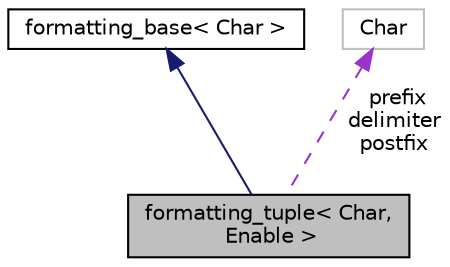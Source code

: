 digraph "formatting_tuple&lt; Char, Enable &gt;"
{
  edge [fontname="Helvetica",fontsize="10",labelfontname="Helvetica",labelfontsize="10"];
  node [fontname="Helvetica",fontsize="10",shape=record];
  Node1 [label="formatting_tuple\< Char,\l Enable \>",height=0.2,width=0.4,color="black", fillcolor="grey75", style="filled" fontcolor="black"];
  Node2 -> Node1 [dir="back",color="midnightblue",fontsize="10",style="solid",fontname="Helvetica"];
  Node2 [label="formatting_base\< Char \>",height=0.2,width=0.4,color="black", fillcolor="white", style="filled",URL="$structformatting__base.html"];
  Node3 -> Node1 [dir="back",color="darkorchid3",fontsize="10",style="dashed",label=" prefix\ndelimiter\npostfix" ,fontname="Helvetica"];
  Node3 [label="Char",height=0.2,width=0.4,color="grey75", fillcolor="white", style="filled"];
}

